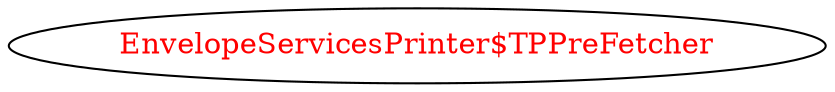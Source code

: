 digraph dependencyGraph {
 concentrate=true;
 ranksep="2.0";
 rankdir="LR"; 
 splines="ortho";
"EnvelopeServicesPrinter$TPPreFetcher" [fontcolor="red"];
}